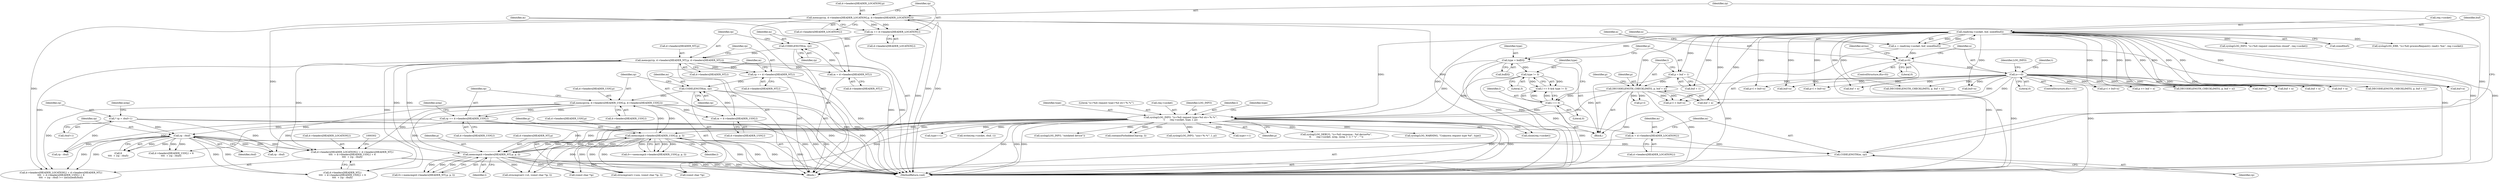 digraph "0_miniupnp_140ee8d2204b383279f854802b27bdb41c1d5d1a@pointer" {
"1000272" [label="(Call,d->headers[HEADER_LOCATION].l + d->headers[HEADER_NT].l\n\t\t\t\t  + d->headers[HEADER_USN].l + 6\n\t\t\t\t  + (rp - rbuf))"];
"1000357" [label="(Call,memcpy(rp, d->headers[HEADER_LOCATION].p, d->headers[HEADER_LOCATION].l))"];
"1000354" [label="(Call,CODELENGTH(m, rp))"];
"1000345" [label="(Call,m = d->headers[HEADER_LOCATION].l)"];
"1000298" [label="(Call,rp - rbuf)"];
"1000129" [label="(Call,* rp = rbuf+1)"];
"1000447" [label="(Call,rp += d->headers[HEADER_USN].l)"];
"1000431" [label="(Call,memcpy(rp, d->headers[HEADER_USN].p, d->headers[HEADER_USN].l))"];
"1000428" [label="(Call,CODELENGTH(m, rp))"];
"1000419" [label="(Call,m = d->headers[HEADER_USN].l)"];
"1000410" [label="(Call,rp += d->headers[HEADER_NT].l)"];
"1000394" [label="(Call,memcpy(rp, d->headers[HEADER_NT].p, d->headers[HEADER_NT].l))"];
"1000391" [label="(Call,CODELENGTH(m, rp))"];
"1000382" [label="(Call,m = d->headers[HEADER_NT].l)"];
"1000373" [label="(Call,rp += d->headers[HEADER_LOCATION].l)"];
"1000314" [label="(Call,memcmp(d->headers[HEADER_NT].p, p, l))"];
"1000331" [label="(Call,memcmp(d->headers[HEADER_USN].p, p, l))"];
"1000236" [label="(Call,syslog(LOG_INFO, \"(s=%d) request type=%d str='%.*s'\",\n\t       req->socket, type, l, p))"];
"1000146" [label="(Call,read(req->socket, buf, sizeof(buf)))"];
"1000194" [label="(Call,type = buf[0])"];
"1000228" [label="(Call,type != 3)"];
"1000225" [label="(Call,l == 0)"];
"1000204" [label="(Call,DECODELENGTH_CHECKLIMIT(l, p, buf + n))"];
"1000199" [label="(Call,p = buf + 1)"];
"1000179" [label="(Call,n==0)"];
"1000154" [label="(Call,n<0)"];
"1000144" [label="(Call,n = read(req->socket, buf, sizeof(buf)))"];
"1000224" [label="(Call,l == 0 && type != 3)"];
"1000204" [label="(Call,DECODELENGTH_CHECKLIMIT(l, p, buf + n))"];
"1000227" [label="(Literal,0)"];
"1000226" [label="(Identifier,l)"];
"1000359" [label="(Call,d->headers[HEADER_LOCATION].p)"];
"1000420" [label="(Identifier,m)"];
"1000623" [label="(Call,rp - rbuf)"];
"1000357" [label="(Call,memcpy(rp, d->headers[HEADER_LOCATION].p, d->headers[HEADER_LOCATION].l))"];
"1000272" [label="(Call,d->headers[HEADER_LOCATION].l + d->headers[HEADER_NT].l\n\t\t\t\t  + d->headers[HEADER_USN].l + 6\n\t\t\t\t  + (rp - rbuf))"];
"1000129" [label="(Call,* rp = rbuf+1)"];
"1000854" [label="(Call,buf+n)"];
"1000183" [label="(Call,syslog(LOG_INFO, \"(s=%d) request connection closed\", req->socket))"];
"1000510" [label="(Call,type==1)"];
"1001003" [label="(Call,write(req->socket, rbuf, 1))"];
"1000201" [label="(Call,buf + 1)"];
"1000428" [label="(Call,CODELENGTH(m, rp))"];
"1000375" [label="(Call,d->headers[HEADER_LOCATION].l)"];
"1000213" [label="(Identifier,p)"];
"1000432" [label="(Identifier,rp)"];
"1000332" [label="(Call,d->headers[HEADER_USN].p)"];
"1000519" [label="(Call,(const char *)p)"];
"1000298" [label="(Call,rp - rbuf)"];
"1000180" [label="(Identifier,n)"];
"1000312" [label="(Call,0==memcmp(d->headers[HEADER_NT].p, p, l))"];
"1000225" [label="(Call,l == 0)"];
"1000355" [label="(Identifier,m)"];
"1000246" [label="(Identifier,type)"];
"1000179" [label="(Call,n==0)"];
"1000322" [label="(Identifier,p)"];
"1000181" [label="(Literal,0)"];
"1000131" [label="(Call,rbuf+1)"];
"1000339" [label="(Identifier,p)"];
"1000199" [label="(Call,p = buf + 1)"];
"1000116" [label="(Block,)"];
"1000299" [label="(Identifier,rp)"];
"1000194" [label="(Call,type = buf[0])"];
"1000265" [label="(Call,syslog(LOG_INFO, \"outdated device\"))"];
"1000366" [label="(Call,d->headers[HEADER_LOCATION].l)"];
"1000329" [label="(Call,0==memcmp(d->headers[HEADER_USN].p, p, l))"];
"1000850" [label="(Call,p+l > buf+n)"];
"1000212" [label="(Call,p+l)"];
"1000433" [label="(Call,d->headers[HEADER_USN].p)"];
"1000230" [label="(Literal,3)"];
"1000429" [label="(Identifier,m)"];
"1000191" [label="(Identifier,t)"];
"1000699" [label="(Call,p >= buf + n)"];
"1000392" [label="(Identifier,m)"];
"1001055" [label="(MethodReturn,void)"];
"1000419" [label="(Call,m = d->headers[HEADER_USN].l)"];
"1000410" [label="(Call,rp += d->headers[HEADER_NT].l)"];
"1000144" [label="(Call,n = read(req->socket, buf, sizeof(buf)))"];
"1000229" [label="(Identifier,type)"];
"1000345" [label="(Call,m = d->headers[HEADER_LOCATION].l)"];
"1000382" [label="(Call,m = d->headers[HEADER_NT].l)"];
"1000384" [label="(Call,d->headers[HEADER_NT].l)"];
"1000323" [label="(Identifier,l)"];
"1000242" [label="(Identifier,type)"];
"1000843" [label="(Call,DECODELENGTH_CHECKLIMIT(l, p, buf + n))"];
"1000228" [label="(Call,type != 3)"];
"1000846" [label="(Call,buf + n)"];
"1000530" [label="(Call,strncmp(serv->usn, (const char *)p, l))"];
"1000153" [label="(ControlStructure,if(n<0))"];
"1000300" [label="(Identifier,rbuf)"];
"1000412" [label="(Call,d->headers[HEADER_NT].l)"];
"1000656" [label="(Call,containsForbiddenChars(p, l))"];
"1000154" [label="(Call,n<0)"];
"1000396" [label="(Call,d->headers[HEADER_NT].p)"];
"1000448" [label="(Identifier,rp)"];
"1000779" [label="(Call,buf + n)"];
"1000393" [label="(Identifier,rp)"];
"1000151" [label="(Call,sizeof(buf))"];
"1000737" [label="(Call,syslog(LOG_INFO, \"usn='%.*s'\", l, p))"];
"1000161" [label="(Identifier,errno)"];
"1000440" [label="(Call,d->headers[HEADER_USN].l)"];
"1000709" [label="(Call,DECODELENGTH_CHECKLIMIT(l, p, buf + n))"];
"1000200" [label="(Identifier,p)"];
"1000184" [label="(Identifier,LOG_INFO)"];
"1000411" [label="(Identifier,rp)"];
"1000309" [label="(Call,type==1)"];
"1000383" [label="(Identifier,m)"];
"1000195" [label="(Identifier,type)"];
"1000314" [label="(Call,memcmp(d->headers[HEADER_NT].p, p, l))"];
"1000155" [label="(Identifier,n)"];
"1000447" [label="(Call,rp += d->headers[HEADER_USN].l)"];
"1000534" [label="(Call,(const char *)p)"];
"1000315" [label="(Call,d->headers[HEADER_NT].p)"];
"1000344" [label="(Block,)"];
"1000211" [label="(Call,p+l > buf+n)"];
"1000374" [label="(Identifier,rp)"];
"1000244" [label="(Identifier,p)"];
"1000783" [label="(Call,p+l > buf+n)"];
"1000431" [label="(Call,memcpy(rp, d->headers[HEADER_USN].p, d->headers[HEADER_USN].l))"];
"1000146" [label="(Call,read(req->socket, buf, sizeof(buf)))"];
"1000346" [label="(Identifier,m)"];
"1000196" [label="(Call,buf[0])"];
"1000271" [label="(Call,d->headers[HEADER_LOCATION].l + d->headers[HEADER_NT].l\n\t\t\t\t  + d->headers[HEADER_USN].l + 6\n\t\t\t\t  + (rp - rbuf) >= (int)sizeof(rbuf))"];
"1000238" [label="(Literal,\"(s=%d) request type=%d str='%.*s'\")"];
"1000394" [label="(Call,memcpy(rp, d->headers[HEADER_NT].p, d->headers[HEADER_NT].l))"];
"1000147" [label="(Call,req->socket)"];
"1000449" [label="(Call,d->headers[HEADER_USN].l)"];
"1000207" [label="(Call,buf + n)"];
"1000391" [label="(Call,CODELENGTH(m, rp))"];
"1000347" [label="(Call,d->headers[HEADER_LOCATION].l)"];
"1000603" [label="(Call,syslog(LOG_DEBUG, \"(s=%d) response : %d device%s\",\n\t\t       req->socket, nrep, (nrep > 1) ? \"s\" : \"\"))"];
"1000288" [label="(Call,d->headers[HEADER_USN].l + 6\n\t\t\t\t  + (rp - rbuf))"];
"1000992" [label="(Call,syslog(LOG_WARNING, \"Unknown request type %d\", type))"];
"1001044" [label="(Call,close(req->socket))"];
"1000239" [label="(Call,req->socket)"];
"1000156" [label="(Literal,0)"];
"1000280" [label="(Call,d->headers[HEADER_NT].l\n\t\t\t\t  + d->headers[HEADER_USN].l + 6\n\t\t\t\t  + (rp - rbuf))"];
"1000150" [label="(Identifier,buf)"];
"1000296" [label="(Call,6\n\t\t\t\t  + (rp - rbuf))"];
"1000712" [label="(Call,buf + n)"];
"1000354" [label="(Call,CODELENGTH(m, rp))"];
"1000776" [label="(Call,DECODELENGTH_CHECKLIMIT(l, p, buf + n))"];
"1000145" [label="(Identifier,n)"];
"1000171" [label="(Call,syslog(LOG_ERR, \"(s=%d) processRequest(): read(): %m\", req->socket))"];
"1000395" [label="(Identifier,rp)"];
"1000457" [label="(Identifier,nrep)"];
"1000130" [label="(Identifier,rp)"];
"1000178" [label="(ControlStructure,if(n==0))"];
"1000205" [label="(Identifier,l)"];
"1000236" [label="(Call,syslog(LOG_INFO, \"(s=%d) request type=%d str='%.*s'\",\n\t       req->socket, type, l, p))"];
"1000501" [label="(Call,rp - rbuf)"];
"1000515" [label="(Call,strncmp(serv->st, (const char *)p, l))"];
"1000787" [label="(Call,buf+n)"];
"1000273" [label="(Call,d->headers[HEADER_LOCATION].l)"];
"1000356" [label="(Identifier,rp)"];
"1000358" [label="(Identifier,rp)"];
"1000716" [label="(Call,p+l > buf+n)"];
"1000373" [label="(Call,rp += d->headers[HEADER_LOCATION].l)"];
"1000215" [label="(Call,buf+n)"];
"1000237" [label="(Identifier,LOG_INFO)"];
"1000206" [label="(Identifier,p)"];
"1000331" [label="(Call,memcmp(d->headers[HEADER_USN].p, p, l))"];
"1000243" [label="(Identifier,l)"];
"1000430" [label="(Identifier,rp)"];
"1000340" [label="(Identifier,l)"];
"1000421" [label="(Call,d->headers[HEADER_USN].l)"];
"1000701" [label="(Call,buf + n)"];
"1000720" [label="(Call,buf+n)"];
"1000403" [label="(Call,d->headers[HEADER_NT].l)"];
"1000136" [label="(Identifier,nrep)"];
"1000272" -> "1000271"  [label="AST: "];
"1000272" -> "1000280"  [label="CFG: "];
"1000273" -> "1000272"  [label="AST: "];
"1000280" -> "1000272"  [label="AST: "];
"1000302" -> "1000272"  [label="CFG: "];
"1000272" -> "1001055"  [label="DDG: "];
"1000272" -> "1001055"  [label="DDG: "];
"1000357" -> "1000272"  [label="DDG: "];
"1000394" -> "1000272"  [label="DDG: "];
"1000431" -> "1000272"  [label="DDG: "];
"1000298" -> "1000272"  [label="DDG: "];
"1000298" -> "1000272"  [label="DDG: "];
"1000357" -> "1000344"  [label="AST: "];
"1000357" -> "1000366"  [label="CFG: "];
"1000358" -> "1000357"  [label="AST: "];
"1000359" -> "1000357"  [label="AST: "];
"1000366" -> "1000357"  [label="AST: "];
"1000374" -> "1000357"  [label="CFG: "];
"1000357" -> "1001055"  [label="DDG: "];
"1000357" -> "1001055"  [label="DDG: "];
"1000357" -> "1000271"  [label="DDG: "];
"1000357" -> "1000345"  [label="DDG: "];
"1000354" -> "1000357"  [label="DDG: "];
"1000357" -> "1000373"  [label="DDG: "];
"1000357" -> "1000373"  [label="DDG: "];
"1000354" -> "1000344"  [label="AST: "];
"1000354" -> "1000356"  [label="CFG: "];
"1000355" -> "1000354"  [label="AST: "];
"1000356" -> "1000354"  [label="AST: "];
"1000358" -> "1000354"  [label="CFG: "];
"1000345" -> "1000354"  [label="DDG: "];
"1000298" -> "1000354"  [label="DDG: "];
"1000345" -> "1000344"  [label="AST: "];
"1000345" -> "1000347"  [label="CFG: "];
"1000346" -> "1000345"  [label="AST: "];
"1000347" -> "1000345"  [label="AST: "];
"1000355" -> "1000345"  [label="CFG: "];
"1000298" -> "1000296"  [label="AST: "];
"1000298" -> "1000300"  [label="CFG: "];
"1000299" -> "1000298"  [label="AST: "];
"1000300" -> "1000298"  [label="AST: "];
"1000296" -> "1000298"  [label="CFG: "];
"1000298" -> "1001055"  [label="DDG: "];
"1000298" -> "1000271"  [label="DDG: "];
"1000298" -> "1000271"  [label="DDG: "];
"1000298" -> "1000280"  [label="DDG: "];
"1000298" -> "1000280"  [label="DDG: "];
"1000298" -> "1000288"  [label="DDG: "];
"1000298" -> "1000288"  [label="DDG: "];
"1000298" -> "1000296"  [label="DDG: "];
"1000298" -> "1000296"  [label="DDG: "];
"1000129" -> "1000298"  [label="DDG: "];
"1000447" -> "1000298"  [label="DDG: "];
"1000298" -> "1000501"  [label="DDG: "];
"1000298" -> "1000623"  [label="DDG: "];
"1000129" -> "1000116"  [label="AST: "];
"1000129" -> "1000131"  [label="CFG: "];
"1000130" -> "1000129"  [label="AST: "];
"1000131" -> "1000129"  [label="AST: "];
"1000136" -> "1000129"  [label="CFG: "];
"1000129" -> "1001055"  [label="DDG: "];
"1000129" -> "1001055"  [label="DDG: "];
"1000129" -> "1000501"  [label="DDG: "];
"1000129" -> "1000623"  [label="DDG: "];
"1000447" -> "1000344"  [label="AST: "];
"1000447" -> "1000449"  [label="CFG: "];
"1000448" -> "1000447"  [label="AST: "];
"1000449" -> "1000447"  [label="AST: "];
"1000457" -> "1000447"  [label="CFG: "];
"1000447" -> "1001055"  [label="DDG: "];
"1000431" -> "1000447"  [label="DDG: "];
"1000431" -> "1000447"  [label="DDG: "];
"1000447" -> "1000501"  [label="DDG: "];
"1000447" -> "1000623"  [label="DDG: "];
"1000431" -> "1000344"  [label="AST: "];
"1000431" -> "1000440"  [label="CFG: "];
"1000432" -> "1000431"  [label="AST: "];
"1000433" -> "1000431"  [label="AST: "];
"1000440" -> "1000431"  [label="AST: "];
"1000448" -> "1000431"  [label="CFG: "];
"1000431" -> "1001055"  [label="DDG: "];
"1000431" -> "1001055"  [label="DDG: "];
"1000431" -> "1000271"  [label="DDG: "];
"1000431" -> "1000280"  [label="DDG: "];
"1000431" -> "1000288"  [label="DDG: "];
"1000431" -> "1000331"  [label="DDG: "];
"1000431" -> "1000419"  [label="DDG: "];
"1000428" -> "1000431"  [label="DDG: "];
"1000331" -> "1000431"  [label="DDG: "];
"1000428" -> "1000344"  [label="AST: "];
"1000428" -> "1000430"  [label="CFG: "];
"1000429" -> "1000428"  [label="AST: "];
"1000430" -> "1000428"  [label="AST: "];
"1000432" -> "1000428"  [label="CFG: "];
"1000428" -> "1001055"  [label="DDG: "];
"1000428" -> "1001055"  [label="DDG: "];
"1000419" -> "1000428"  [label="DDG: "];
"1000410" -> "1000428"  [label="DDG: "];
"1000419" -> "1000344"  [label="AST: "];
"1000419" -> "1000421"  [label="CFG: "];
"1000420" -> "1000419"  [label="AST: "];
"1000421" -> "1000419"  [label="AST: "];
"1000429" -> "1000419"  [label="CFG: "];
"1000410" -> "1000344"  [label="AST: "];
"1000410" -> "1000412"  [label="CFG: "];
"1000411" -> "1000410"  [label="AST: "];
"1000412" -> "1000410"  [label="AST: "];
"1000420" -> "1000410"  [label="CFG: "];
"1000410" -> "1001055"  [label="DDG: "];
"1000394" -> "1000410"  [label="DDG: "];
"1000394" -> "1000410"  [label="DDG: "];
"1000394" -> "1000344"  [label="AST: "];
"1000394" -> "1000403"  [label="CFG: "];
"1000395" -> "1000394"  [label="AST: "];
"1000396" -> "1000394"  [label="AST: "];
"1000403" -> "1000394"  [label="AST: "];
"1000411" -> "1000394"  [label="CFG: "];
"1000394" -> "1001055"  [label="DDG: "];
"1000394" -> "1001055"  [label="DDG: "];
"1000394" -> "1000271"  [label="DDG: "];
"1000394" -> "1000280"  [label="DDG: "];
"1000394" -> "1000314"  [label="DDG: "];
"1000394" -> "1000382"  [label="DDG: "];
"1000391" -> "1000394"  [label="DDG: "];
"1000314" -> "1000394"  [label="DDG: "];
"1000391" -> "1000344"  [label="AST: "];
"1000391" -> "1000393"  [label="CFG: "];
"1000392" -> "1000391"  [label="AST: "];
"1000393" -> "1000391"  [label="AST: "];
"1000395" -> "1000391"  [label="CFG: "];
"1000382" -> "1000391"  [label="DDG: "];
"1000373" -> "1000391"  [label="DDG: "];
"1000382" -> "1000344"  [label="AST: "];
"1000382" -> "1000384"  [label="CFG: "];
"1000383" -> "1000382"  [label="AST: "];
"1000384" -> "1000382"  [label="AST: "];
"1000392" -> "1000382"  [label="CFG: "];
"1000373" -> "1000344"  [label="AST: "];
"1000373" -> "1000375"  [label="CFG: "];
"1000374" -> "1000373"  [label="AST: "];
"1000375" -> "1000373"  [label="AST: "];
"1000383" -> "1000373"  [label="CFG: "];
"1000373" -> "1001055"  [label="DDG: "];
"1000314" -> "1000312"  [label="AST: "];
"1000314" -> "1000323"  [label="CFG: "];
"1000315" -> "1000314"  [label="AST: "];
"1000322" -> "1000314"  [label="AST: "];
"1000323" -> "1000314"  [label="AST: "];
"1000312" -> "1000314"  [label="CFG: "];
"1000314" -> "1001055"  [label="DDG: "];
"1000314" -> "1001055"  [label="DDG: "];
"1000314" -> "1001055"  [label="DDG: "];
"1000314" -> "1000312"  [label="DDG: "];
"1000314" -> "1000312"  [label="DDG: "];
"1000314" -> "1000312"  [label="DDG: "];
"1000331" -> "1000314"  [label="DDG: "];
"1000331" -> "1000314"  [label="DDG: "];
"1000236" -> "1000314"  [label="DDG: "];
"1000236" -> "1000314"  [label="DDG: "];
"1000314" -> "1000331"  [label="DDG: "];
"1000314" -> "1000331"  [label="DDG: "];
"1000314" -> "1000519"  [label="DDG: "];
"1000314" -> "1000515"  [label="DDG: "];
"1000314" -> "1000534"  [label="DDG: "];
"1000314" -> "1000530"  [label="DDG: "];
"1000331" -> "1000329"  [label="AST: "];
"1000331" -> "1000340"  [label="CFG: "];
"1000332" -> "1000331"  [label="AST: "];
"1000339" -> "1000331"  [label="AST: "];
"1000340" -> "1000331"  [label="AST: "];
"1000329" -> "1000331"  [label="CFG: "];
"1000331" -> "1001055"  [label="DDG: "];
"1000331" -> "1001055"  [label="DDG: "];
"1000331" -> "1001055"  [label="DDG: "];
"1000331" -> "1000329"  [label="DDG: "];
"1000331" -> "1000329"  [label="DDG: "];
"1000331" -> "1000329"  [label="DDG: "];
"1000236" -> "1000331"  [label="DDG: "];
"1000236" -> "1000331"  [label="DDG: "];
"1000331" -> "1000519"  [label="DDG: "];
"1000331" -> "1000515"  [label="DDG: "];
"1000331" -> "1000534"  [label="DDG: "];
"1000331" -> "1000530"  [label="DDG: "];
"1000236" -> "1000116"  [label="AST: "];
"1000236" -> "1000244"  [label="CFG: "];
"1000237" -> "1000236"  [label="AST: "];
"1000238" -> "1000236"  [label="AST: "];
"1000239" -> "1000236"  [label="AST: "];
"1000242" -> "1000236"  [label="AST: "];
"1000243" -> "1000236"  [label="AST: "];
"1000244" -> "1000236"  [label="AST: "];
"1000246" -> "1000236"  [label="CFG: "];
"1000236" -> "1001055"  [label="DDG: "];
"1000236" -> "1001055"  [label="DDG: "];
"1000236" -> "1001055"  [label="DDG: "];
"1000236" -> "1001055"  [label="DDG: "];
"1000236" -> "1001055"  [label="DDG: "];
"1000236" -> "1001055"  [label="DDG: "];
"1000146" -> "1000236"  [label="DDG: "];
"1000194" -> "1000236"  [label="DDG: "];
"1000228" -> "1000236"  [label="DDG: "];
"1000225" -> "1000236"  [label="DDG: "];
"1000204" -> "1000236"  [label="DDG: "];
"1000236" -> "1000265"  [label="DDG: "];
"1000236" -> "1000309"  [label="DDG: "];
"1000236" -> "1000510"  [label="DDG: "];
"1000236" -> "1000519"  [label="DDG: "];
"1000236" -> "1000515"  [label="DDG: "];
"1000236" -> "1000534"  [label="DDG: "];
"1000236" -> "1000530"  [label="DDG: "];
"1000236" -> "1000603"  [label="DDG: "];
"1000236" -> "1000656"  [label="DDG: "];
"1000236" -> "1000656"  [label="DDG: "];
"1000236" -> "1000737"  [label="DDG: "];
"1000236" -> "1000992"  [label="DDG: "];
"1000236" -> "1001003"  [label="DDG: "];
"1000236" -> "1001044"  [label="DDG: "];
"1000146" -> "1000144"  [label="AST: "];
"1000146" -> "1000151"  [label="CFG: "];
"1000147" -> "1000146"  [label="AST: "];
"1000150" -> "1000146"  [label="AST: "];
"1000151" -> "1000146"  [label="AST: "];
"1000144" -> "1000146"  [label="CFG: "];
"1000146" -> "1001055"  [label="DDG: "];
"1000146" -> "1001055"  [label="DDG: "];
"1000146" -> "1000144"  [label="DDG: "];
"1000146" -> "1000144"  [label="DDG: "];
"1000146" -> "1000171"  [label="DDG: "];
"1000146" -> "1000183"  [label="DDG: "];
"1000146" -> "1000194"  [label="DDG: "];
"1000146" -> "1000199"  [label="DDG: "];
"1000146" -> "1000201"  [label="DDG: "];
"1000146" -> "1000204"  [label="DDG: "];
"1000146" -> "1000207"  [label="DDG: "];
"1000146" -> "1000211"  [label="DDG: "];
"1000146" -> "1000215"  [label="DDG: "];
"1000146" -> "1000699"  [label="DDG: "];
"1000146" -> "1000701"  [label="DDG: "];
"1000146" -> "1000709"  [label="DDG: "];
"1000146" -> "1000712"  [label="DDG: "];
"1000146" -> "1000716"  [label="DDG: "];
"1000146" -> "1000720"  [label="DDG: "];
"1000146" -> "1000776"  [label="DDG: "];
"1000146" -> "1000779"  [label="DDG: "];
"1000146" -> "1000783"  [label="DDG: "];
"1000146" -> "1000787"  [label="DDG: "];
"1000146" -> "1000843"  [label="DDG: "];
"1000146" -> "1000846"  [label="DDG: "];
"1000146" -> "1000850"  [label="DDG: "];
"1000146" -> "1000854"  [label="DDG: "];
"1000146" -> "1001044"  [label="DDG: "];
"1000194" -> "1000116"  [label="AST: "];
"1000194" -> "1000196"  [label="CFG: "];
"1000195" -> "1000194"  [label="AST: "];
"1000196" -> "1000194"  [label="AST: "];
"1000200" -> "1000194"  [label="CFG: "];
"1000194" -> "1001055"  [label="DDG: "];
"1000194" -> "1001055"  [label="DDG: "];
"1000194" -> "1000228"  [label="DDG: "];
"1000228" -> "1000224"  [label="AST: "];
"1000228" -> "1000230"  [label="CFG: "];
"1000229" -> "1000228"  [label="AST: "];
"1000230" -> "1000228"  [label="AST: "];
"1000224" -> "1000228"  [label="CFG: "];
"1000228" -> "1001055"  [label="DDG: "];
"1000228" -> "1000224"  [label="DDG: "];
"1000228" -> "1000224"  [label="DDG: "];
"1000225" -> "1000224"  [label="AST: "];
"1000225" -> "1000227"  [label="CFG: "];
"1000226" -> "1000225"  [label="AST: "];
"1000227" -> "1000225"  [label="AST: "];
"1000229" -> "1000225"  [label="CFG: "];
"1000224" -> "1000225"  [label="CFG: "];
"1000225" -> "1001055"  [label="DDG: "];
"1000225" -> "1000224"  [label="DDG: "];
"1000225" -> "1000224"  [label="DDG: "];
"1000204" -> "1000225"  [label="DDG: "];
"1000204" -> "1000116"  [label="AST: "];
"1000204" -> "1000207"  [label="CFG: "];
"1000205" -> "1000204"  [label="AST: "];
"1000206" -> "1000204"  [label="AST: "];
"1000207" -> "1000204"  [label="AST: "];
"1000213" -> "1000204"  [label="CFG: "];
"1000204" -> "1001055"  [label="DDG: "];
"1000204" -> "1001055"  [label="DDG: "];
"1000199" -> "1000204"  [label="DDG: "];
"1000179" -> "1000204"  [label="DDG: "];
"1000204" -> "1000211"  [label="DDG: "];
"1000204" -> "1000211"  [label="DDG: "];
"1000204" -> "1000212"  [label="DDG: "];
"1000204" -> "1000212"  [label="DDG: "];
"1000199" -> "1000116"  [label="AST: "];
"1000199" -> "1000201"  [label="CFG: "];
"1000200" -> "1000199"  [label="AST: "];
"1000201" -> "1000199"  [label="AST: "];
"1000205" -> "1000199"  [label="CFG: "];
"1000199" -> "1001055"  [label="DDG: "];
"1000179" -> "1000178"  [label="AST: "];
"1000179" -> "1000181"  [label="CFG: "];
"1000180" -> "1000179"  [label="AST: "];
"1000181" -> "1000179"  [label="AST: "];
"1000184" -> "1000179"  [label="CFG: "];
"1000191" -> "1000179"  [label="CFG: "];
"1000179" -> "1001055"  [label="DDG: "];
"1000179" -> "1001055"  [label="DDG: "];
"1000154" -> "1000179"  [label="DDG: "];
"1000179" -> "1000207"  [label="DDG: "];
"1000179" -> "1000211"  [label="DDG: "];
"1000179" -> "1000215"  [label="DDG: "];
"1000179" -> "1000699"  [label="DDG: "];
"1000179" -> "1000701"  [label="DDG: "];
"1000179" -> "1000709"  [label="DDG: "];
"1000179" -> "1000712"  [label="DDG: "];
"1000179" -> "1000716"  [label="DDG: "];
"1000179" -> "1000720"  [label="DDG: "];
"1000179" -> "1000776"  [label="DDG: "];
"1000179" -> "1000779"  [label="DDG: "];
"1000179" -> "1000783"  [label="DDG: "];
"1000179" -> "1000787"  [label="DDG: "];
"1000179" -> "1000843"  [label="DDG: "];
"1000179" -> "1000846"  [label="DDG: "];
"1000179" -> "1000850"  [label="DDG: "];
"1000179" -> "1000854"  [label="DDG: "];
"1000154" -> "1000153"  [label="AST: "];
"1000154" -> "1000156"  [label="CFG: "];
"1000155" -> "1000154"  [label="AST: "];
"1000156" -> "1000154"  [label="AST: "];
"1000161" -> "1000154"  [label="CFG: "];
"1000180" -> "1000154"  [label="CFG: "];
"1000154" -> "1001055"  [label="DDG: "];
"1000154" -> "1001055"  [label="DDG: "];
"1000144" -> "1000154"  [label="DDG: "];
"1000144" -> "1000116"  [label="AST: "];
"1000145" -> "1000144"  [label="AST: "];
"1000155" -> "1000144"  [label="CFG: "];
"1000144" -> "1001055"  [label="DDG: "];
}
